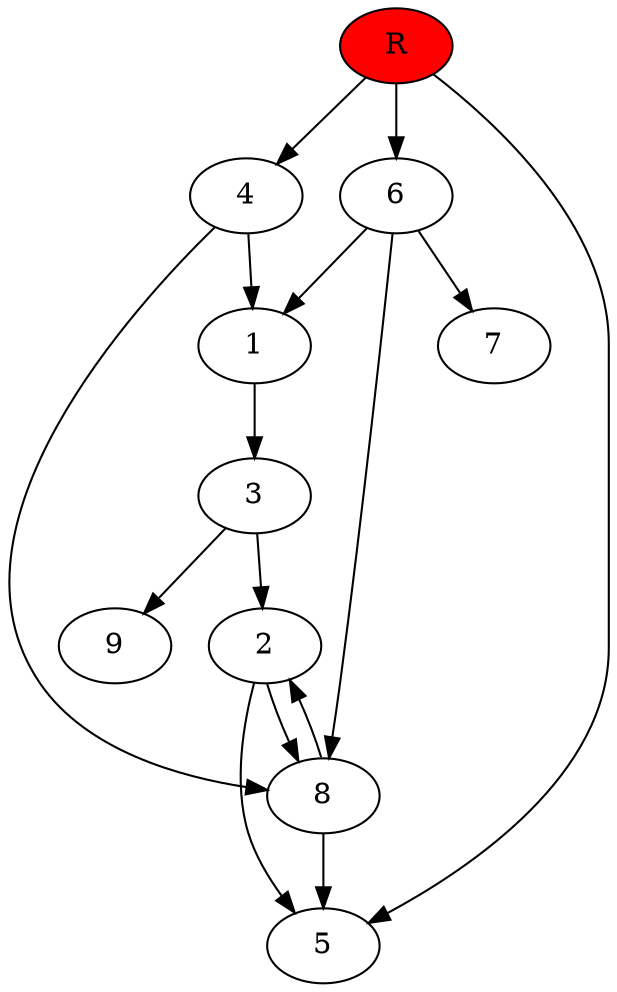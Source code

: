 digraph prb5306 {
	1
	2
	3
	4
	5
	6
	7
	8
	R [fillcolor="#ff0000" style=filled]
	1 -> 3
	2 -> 5
	2 -> 8
	3 -> 2
	3 -> 9
	4 -> 1
	4 -> 8
	6 -> 1
	6 -> 7
	6 -> 8
	8 -> 2
	8 -> 5
	R -> 4
	R -> 5
	R -> 6
}
